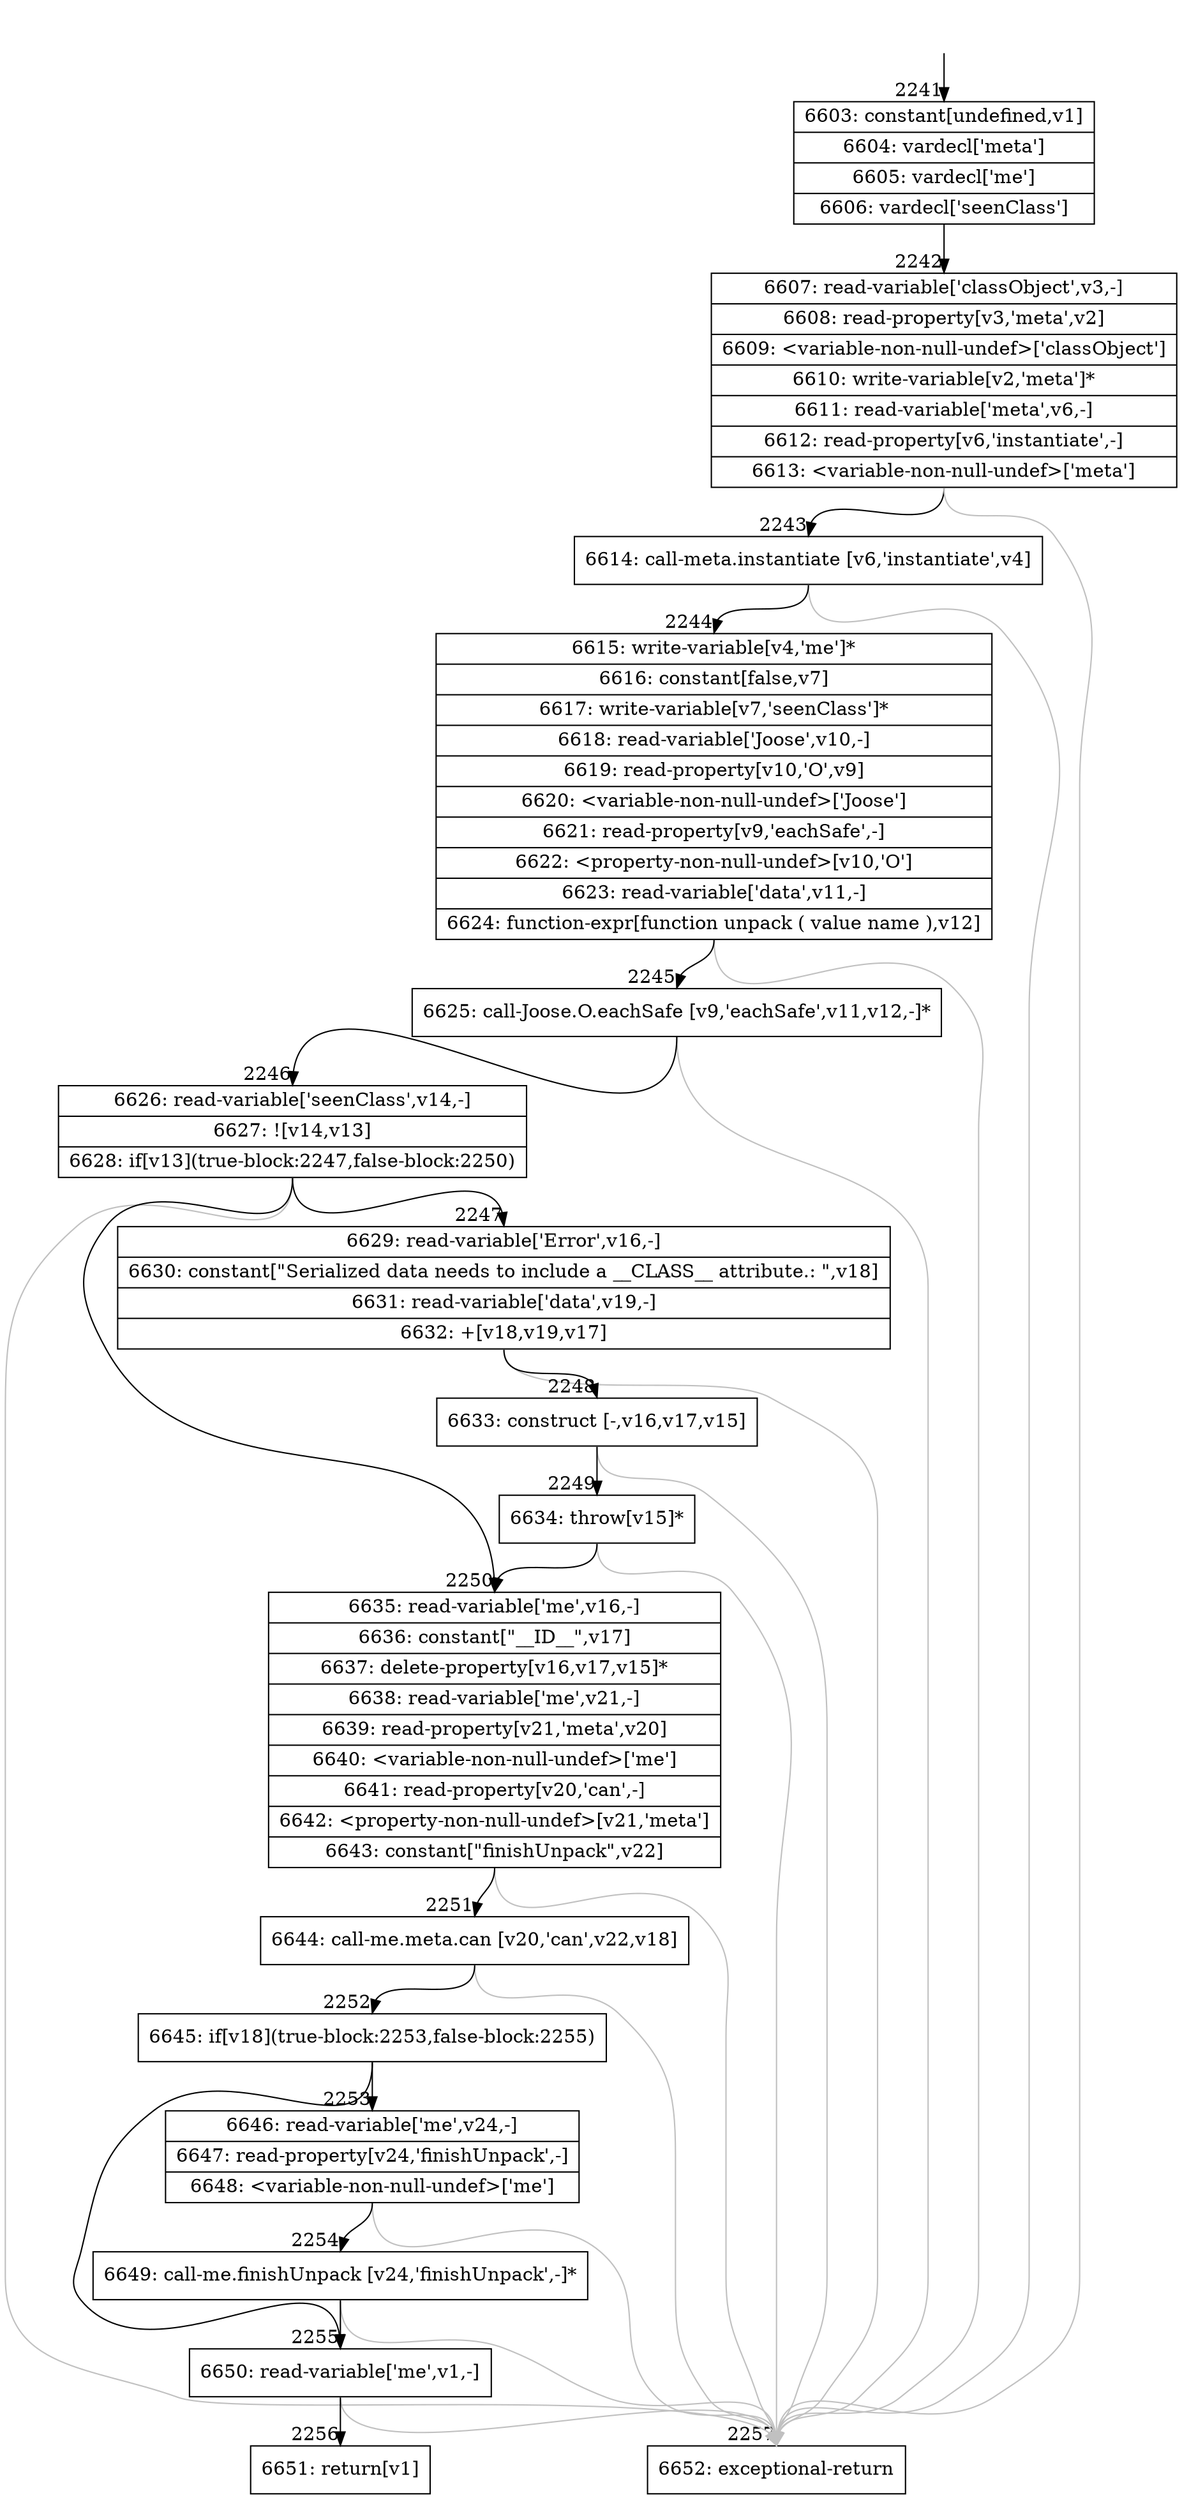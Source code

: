 digraph {
rankdir="TD"
BB_entry251[shape=none,label=""];
BB_entry251 -> BB2241 [tailport=s, headport=n, headlabel="    2241"]
BB2241 [shape=record label="{6603: constant[undefined,v1]|6604: vardecl['meta']|6605: vardecl['me']|6606: vardecl['seenClass']}" ] 
BB2241 -> BB2242 [tailport=s, headport=n, headlabel="      2242"]
BB2242 [shape=record label="{6607: read-variable['classObject',v3,-]|6608: read-property[v3,'meta',v2]|6609: \<variable-non-null-undef\>['classObject']|6610: write-variable[v2,'meta']*|6611: read-variable['meta',v6,-]|6612: read-property[v6,'instantiate',-]|6613: \<variable-non-null-undef\>['meta']}" ] 
BB2242 -> BB2243 [tailport=s, headport=n, headlabel="      2243"]
BB2242 -> BB2257 [tailport=s, headport=n, color=gray, headlabel="      2257"]
BB2243 [shape=record label="{6614: call-meta.instantiate [v6,'instantiate',v4]}" ] 
BB2243 -> BB2244 [tailport=s, headport=n, headlabel="      2244"]
BB2243 -> BB2257 [tailport=s, headport=n, color=gray]
BB2244 [shape=record label="{6615: write-variable[v4,'me']*|6616: constant[false,v7]|6617: write-variable[v7,'seenClass']*|6618: read-variable['Joose',v10,-]|6619: read-property[v10,'O',v9]|6620: \<variable-non-null-undef\>['Joose']|6621: read-property[v9,'eachSafe',-]|6622: \<property-non-null-undef\>[v10,'O']|6623: read-variable['data',v11,-]|6624: function-expr[function unpack ( value name ),v12]}" ] 
BB2244 -> BB2245 [tailport=s, headport=n, headlabel="      2245"]
BB2244 -> BB2257 [tailport=s, headport=n, color=gray]
BB2245 [shape=record label="{6625: call-Joose.O.eachSafe [v9,'eachSafe',v11,v12,-]*}" ] 
BB2245 -> BB2246 [tailport=s, headport=n, headlabel="      2246"]
BB2245 -> BB2257 [tailport=s, headport=n, color=gray]
BB2246 [shape=record label="{6626: read-variable['seenClass',v14,-]|6627: ![v14,v13]|6628: if[v13](true-block:2247,false-block:2250)}" ] 
BB2246 -> BB2247 [tailport=s, headport=n, headlabel="      2247"]
BB2246 -> BB2250 [tailport=s, headport=n, headlabel="      2250"]
BB2246 -> BB2257 [tailport=s, headport=n, color=gray]
BB2247 [shape=record label="{6629: read-variable['Error',v16,-]|6630: constant[\"Serialized data needs to include a __CLASS__ attribute.: \",v18]|6631: read-variable['data',v19,-]|6632: +[v18,v19,v17]}" ] 
BB2247 -> BB2248 [tailport=s, headport=n, headlabel="      2248"]
BB2247 -> BB2257 [tailport=s, headport=n, color=gray]
BB2248 [shape=record label="{6633: construct [-,v16,v17,v15]}" ] 
BB2248 -> BB2249 [tailport=s, headport=n, headlabel="      2249"]
BB2248 -> BB2257 [tailport=s, headport=n, color=gray]
BB2249 [shape=record label="{6634: throw[v15]*}" ] 
BB2249 -> BB2250 [tailport=s, headport=n]
BB2249 -> BB2257 [tailport=s, headport=n, color=gray]
BB2250 [shape=record label="{6635: read-variable['me',v16,-]|6636: constant[\"__ID__\",v17]|6637: delete-property[v16,v17,v15]*|6638: read-variable['me',v21,-]|6639: read-property[v21,'meta',v20]|6640: \<variable-non-null-undef\>['me']|6641: read-property[v20,'can',-]|6642: \<property-non-null-undef\>[v21,'meta']|6643: constant[\"finishUnpack\",v22]}" ] 
BB2250 -> BB2251 [tailport=s, headport=n, headlabel="      2251"]
BB2250 -> BB2257 [tailport=s, headport=n, color=gray]
BB2251 [shape=record label="{6644: call-me.meta.can [v20,'can',v22,v18]}" ] 
BB2251 -> BB2252 [tailport=s, headport=n, headlabel="      2252"]
BB2251 -> BB2257 [tailport=s, headport=n, color=gray]
BB2252 [shape=record label="{6645: if[v18](true-block:2253,false-block:2255)}" ] 
BB2252 -> BB2253 [tailport=s, headport=n, headlabel="      2253"]
BB2252 -> BB2255 [tailport=s, headport=n, headlabel="      2255"]
BB2253 [shape=record label="{6646: read-variable['me',v24,-]|6647: read-property[v24,'finishUnpack',-]|6648: \<variable-non-null-undef\>['me']}" ] 
BB2253 -> BB2254 [tailport=s, headport=n, headlabel="      2254"]
BB2253 -> BB2257 [tailport=s, headport=n, color=gray]
BB2254 [shape=record label="{6649: call-me.finishUnpack [v24,'finishUnpack',-]*}" ] 
BB2254 -> BB2255 [tailport=s, headport=n]
BB2254 -> BB2257 [tailport=s, headport=n, color=gray]
BB2255 [shape=record label="{6650: read-variable['me',v1,-]}" ] 
BB2255 -> BB2256 [tailport=s, headport=n, headlabel="      2256"]
BB2255 -> BB2257 [tailport=s, headport=n, color=gray]
BB2256 [shape=record label="{6651: return[v1]}" ] 
BB2257 [shape=record label="{6652: exceptional-return}" ] 
//#$~ 2648
}
